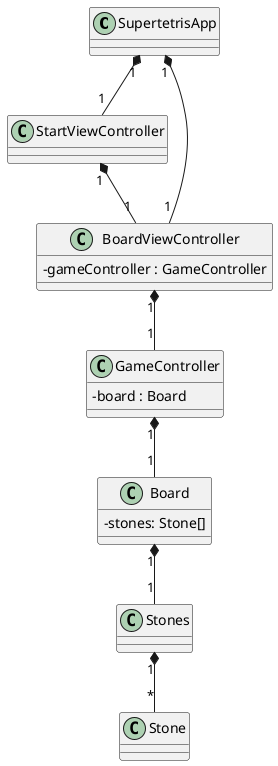@startuml
skinparam classAttributeIconSize 0


SupertetrisApp "1" *-- "1" StartViewController
SupertetrisApp "1" *-- "1" BoardViewController
StartViewController "1" *-- "1" BoardViewController
BoardViewController "1" *-- "1" GameController
GameController "1" *-- "1" Board
Board "1" *-- "1" Stones
Stones "1" *-- "*" Stone


class SupertetrisApp {
    
}

class StartViewController {

}

class BoardViewController {
    -gameController : GameController
}

class GameController {
    -board : Board
}

class Board {
    -stones: Stone[]
}

class Stones {

}

class Stone {

}

@enduml